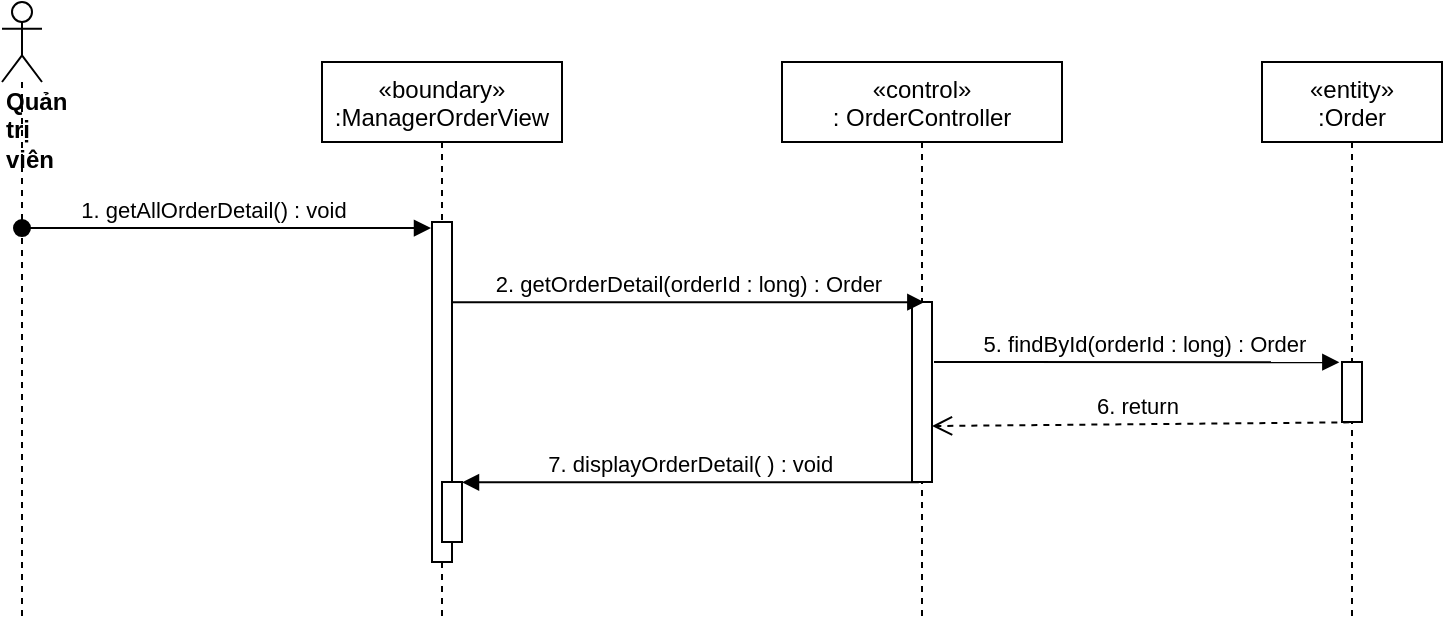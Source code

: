 <mxfile version="14.7.0" type="device"><diagram id="kgpKYQtTHZ0yAKxKKP6v" name="Page-1"><mxGraphModel dx="1108" dy="425" grid="1" gridSize="10" guides="1" tooltips="1" connect="1" arrows="1" fold="1" page="1" pageScale="1" pageWidth="850" pageHeight="1100" math="0" shadow="0"><root><mxCell id="0"/><mxCell id="1" parent="0"/><mxCell id="so8syPfikwCO4L0xtXpP-1" value="«boundary»&#10;:ManagerOrderView" style="shape=umlLifeline;perimeter=lifelinePerimeter;container=1;collapsible=0;recursiveResize=0;rounded=0;shadow=0;strokeWidth=1;" parent="1" vertex="1"><mxGeometry x="260" y="80" width="120" height="280" as="geometry"/></mxCell><mxCell id="so8syPfikwCO4L0xtXpP-2" value="" style="points=[];perimeter=orthogonalPerimeter;rounded=0;shadow=0;strokeWidth=1;" parent="so8syPfikwCO4L0xtXpP-1" vertex="1"><mxGeometry x="55" y="80" width="10" height="170" as="geometry"/></mxCell><mxCell id="so8syPfikwCO4L0xtXpP-3" value="" style="html=1;points=[];perimeter=orthogonalPerimeter;" parent="so8syPfikwCO4L0xtXpP-1" vertex="1"><mxGeometry x="60" y="210" width="10" height="30" as="geometry"/></mxCell><mxCell id="so8syPfikwCO4L0xtXpP-4" value="«control»&#10;: OrderController" style="shape=umlLifeline;perimeter=lifelinePerimeter;container=1;collapsible=0;recursiveResize=0;rounded=0;shadow=0;strokeWidth=1;" parent="1" vertex="1"><mxGeometry x="490" y="80" width="140" height="280" as="geometry"/></mxCell><mxCell id="so8syPfikwCO4L0xtXpP-5" value="" style="points=[];perimeter=orthogonalPerimeter;rounded=0;shadow=0;strokeWidth=1;" parent="so8syPfikwCO4L0xtXpP-4" vertex="1"><mxGeometry x="65" y="120" width="10" height="90" as="geometry"/></mxCell><mxCell id="so8syPfikwCO4L0xtXpP-6" value="&lt;div&gt;&lt;b&gt;Quản trị viên&lt;/b&gt;&lt;/div&gt;" style="shape=umlLifeline;participant=umlActor;perimeter=lifelinePerimeter;whiteSpace=wrap;html=1;container=1;collapsible=0;recursiveResize=0;verticalAlign=top;spacingTop=36;outlineConnect=0;align=left;" parent="1" vertex="1"><mxGeometry x="100" y="50" width="20" height="310" as="geometry"/></mxCell><mxCell id="so8syPfikwCO4L0xtXpP-7" value="1. getAllOrderDetail() : void" style="verticalAlign=bottom;startArrow=oval;endArrow=block;startSize=8;shadow=0;strokeWidth=1;entryX=-0.05;entryY=0.018;entryDx=0;entryDy=0;entryPerimeter=0;" parent="1" source="so8syPfikwCO4L0xtXpP-6" target="so8syPfikwCO4L0xtXpP-2" edge="1"><mxGeometry x="-0.06" relative="1" as="geometry"><mxPoint x="100" y="170" as="sourcePoint"/><mxPoint as="offset"/></mxGeometry></mxCell><mxCell id="so8syPfikwCO4L0xtXpP-10" value="2. getOrderDetail(orderId : long) : Order" style="html=1;verticalAlign=bottom;endArrow=block;entryX=0.617;entryY=0.001;entryDx=0;entryDy=0;entryPerimeter=0;" parent="1" source="so8syPfikwCO4L0xtXpP-2" target="so8syPfikwCO4L0xtXpP-5" edge="1"><mxGeometry width="80" relative="1" as="geometry"><mxPoint x="320" y="248" as="sourcePoint"/><mxPoint x="500" y="210" as="targetPoint"/></mxGeometry></mxCell><mxCell id="so8syPfikwCO4L0xtXpP-12" value="«entity»&#10;:Order" style="shape=umlLifeline;perimeter=lifelinePerimeter;container=1;collapsible=0;recursiveResize=0;rounded=0;shadow=0;strokeWidth=1;" parent="1" vertex="1"><mxGeometry x="730" y="80" width="90" height="280" as="geometry"/></mxCell><mxCell id="so8syPfikwCO4L0xtXpP-13" value="" style="points=[];perimeter=orthogonalPerimeter;rounded=0;shadow=0;strokeWidth=1;" parent="so8syPfikwCO4L0xtXpP-12" vertex="1"><mxGeometry x="40" y="150" width="10" height="30" as="geometry"/></mxCell><mxCell id="so8syPfikwCO4L0xtXpP-14" value="5. findById(orderId : long) : Order" style="html=1;verticalAlign=bottom;endArrow=block;entryX=-0.133;entryY=0.004;entryDx=0;entryDy=0;entryPerimeter=0;exitX=1.1;exitY=0.333;exitDx=0;exitDy=0;exitPerimeter=0;" parent="1" source="so8syPfikwCO4L0xtXpP-5" target="so8syPfikwCO4L0xtXpP-13" edge="1"><mxGeometry x="0.041" width="80" relative="1" as="geometry"><mxPoint x="580" y="230" as="sourcePoint"/><mxPoint x="1000" y="190" as="targetPoint"/><mxPoint as="offset"/></mxGeometry></mxCell><mxCell id="so8syPfikwCO4L0xtXpP-15" value="6. return&amp;nbsp;" style="html=1;verticalAlign=bottom;endArrow=open;dashed=1;endSize=8;exitX=0.367;exitY=1.006;exitDx=0;exitDy=0;exitPerimeter=0;entryX=1;entryY=0.689;entryDx=0;entryDy=0;entryPerimeter=0;" parent="1" source="so8syPfikwCO4L0xtXpP-13" target="so8syPfikwCO4L0xtXpP-5" edge="1"><mxGeometry relative="1" as="geometry"><mxPoint x="1000" y="360" as="sourcePoint"/><mxPoint x="804" y="283.04" as="targetPoint"/></mxGeometry></mxCell><mxCell id="so8syPfikwCO4L0xtXpP-17" value="7. displayOrderDetail( ) : void" style="verticalAlign=bottom;endArrow=block;shadow=0;strokeWidth=1;exitX=0.34;exitY=1.002;exitDx=0;exitDy=0;exitPerimeter=0;" parent="1" source="so8syPfikwCO4L0xtXpP-5" target="so8syPfikwCO4L0xtXpP-3" edge="1"><mxGeometry relative="1" as="geometry"><mxPoint x="565" y="370" as="sourcePoint"/><mxPoint x="350" y="401" as="targetPoint"/></mxGeometry></mxCell></root></mxGraphModel></diagram></mxfile>